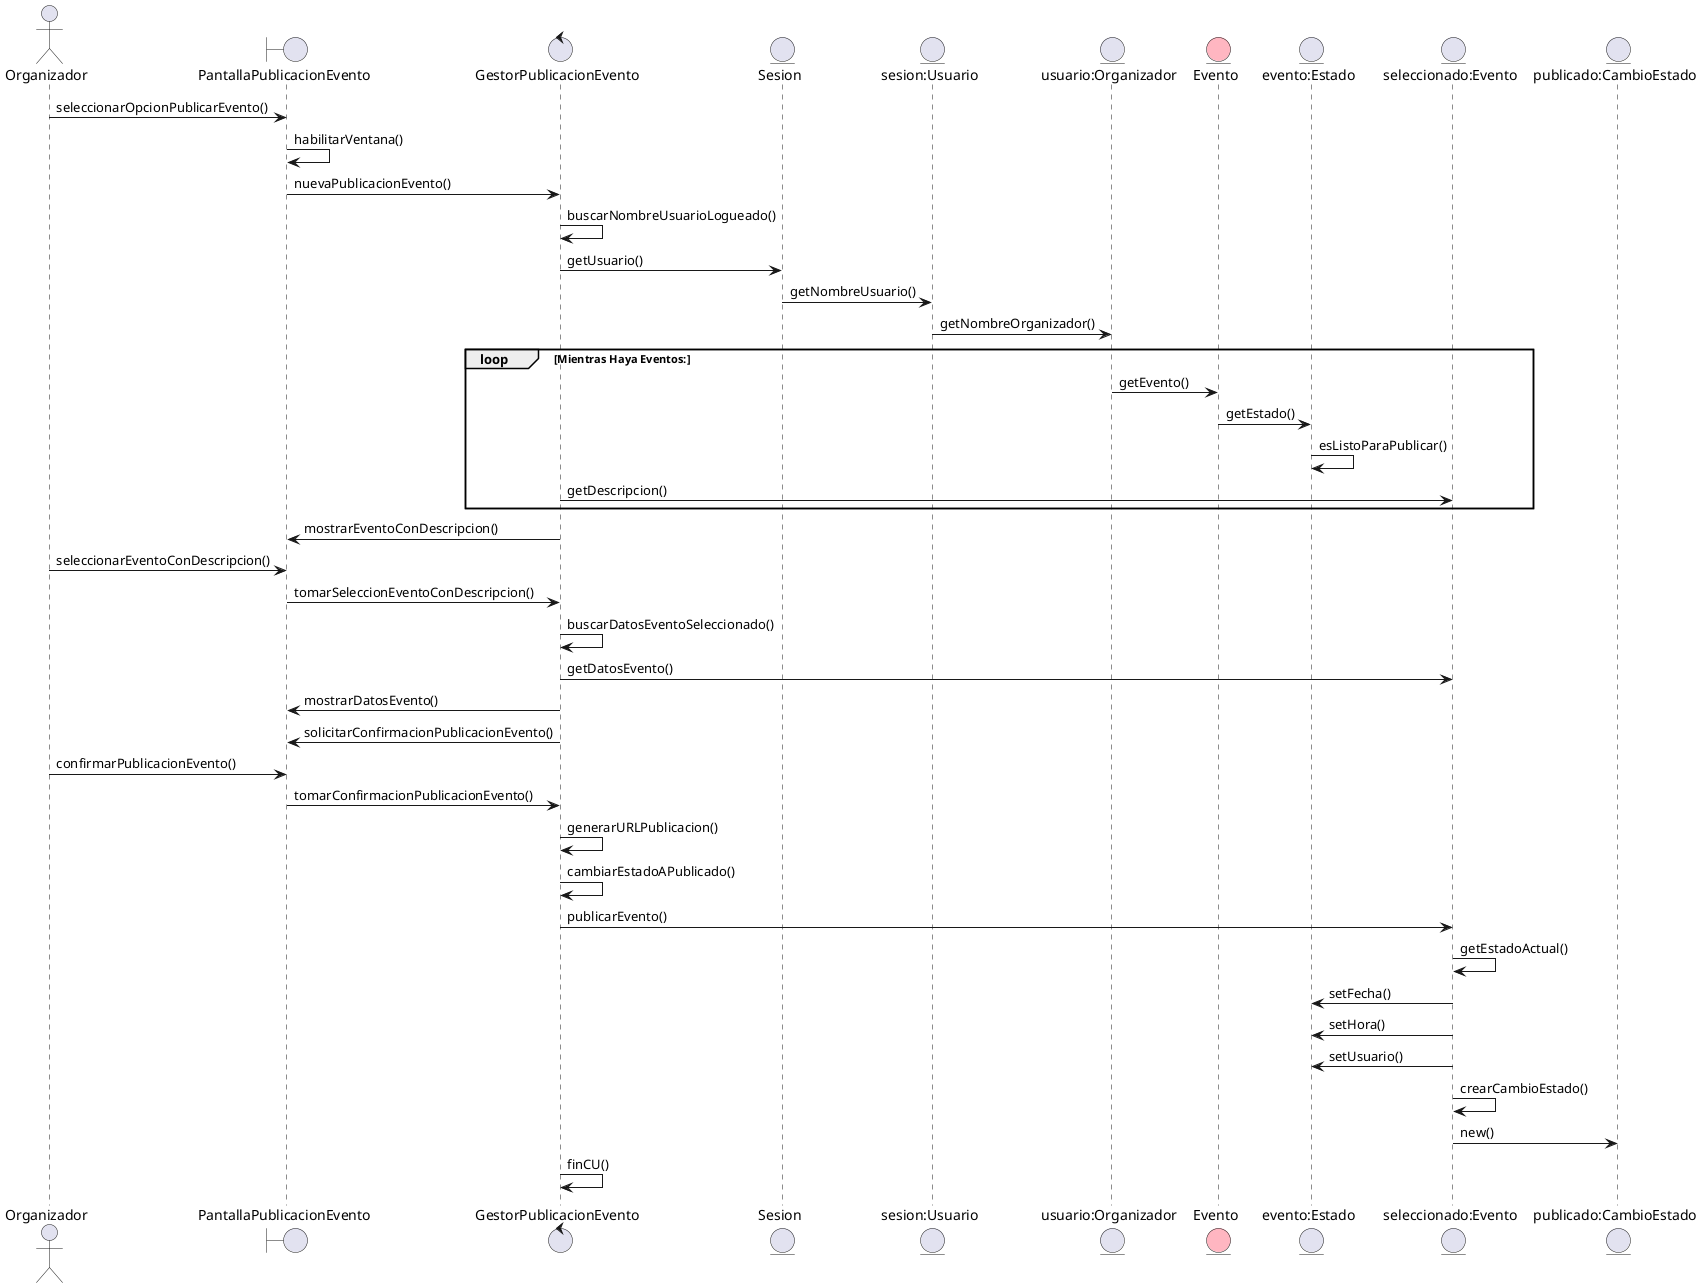 @startuml

actor Organizador
boundary PantallaPublicacionEvento
control GestorPublicacionEvento
entity Sesion
entity "sesion:Usuario" as sUsuario
entity "usuario:Organizador" as uOrganizador
entity Evento #LightPink
entity "evento:Estado" as eEstado
entity "seleccionado:Evento" as sEvento

Organizador -> PantallaPublicacionEvento: seleccionarOpcionPublicarEvento()
PantallaPublicacionEvento -> PantallaPublicacionEvento: habilitarVentana()
PantallaPublicacionEvento -> GestorPublicacionEvento: nuevaPublicacionEvento()
GestorPublicacionEvento -> GestorPublicacionEvento: buscarNombreUsuarioLogueado()

GestorPublicacionEvento -> Sesion: getUsuario()
Sesion -> sUsuario: getNombreUsuario()
sUsuario -> uOrganizador: getNombreOrganizador()

loop Mientras Haya Eventos:
uOrganizador -> Evento: getEvento()
Evento -> eEstado: getEstado()
eEstado -> eEstado: esListoParaPublicar()
GestorPublicacionEvento -> sEvento: getDescripcion()
end

GestorPublicacionEvento -> PantallaPublicacionEvento: mostrarEventoConDescripcion()
Organizador -> PantallaPublicacionEvento: seleccionarEventoConDescripcion()
PantallaPublicacionEvento -> GestorPublicacionEvento: tomarSeleccionEventoConDescripcion()


GestorPublicacionEvento -> GestorPublicacionEvento: buscarDatosEventoSeleccionado()

GestorPublicacionEvento -> sEvento: getDatosEvento()
GestorPublicacionEvento -> PantallaPublicacionEvento: mostrarDatosEvento()
GestorPublicacionEvento -> PantallaPublicacionEvento: solicitarConfirmacionPublicacionEvento()
Organizador -> PantallaPublicacionEvento: confirmarPublicacionEvento()
PantallaPublicacionEvento -> GestorPublicacionEvento: tomarConfirmacionPublicacionEvento()

GestorPublicacionEvento -> GestorPublicacionEvento: generarURLPublicacion()
GestorPublicacionEvento -> GestorPublicacionEvento: cambiarEstadoAPublicado()
GestorPublicacionEvento -> sEvento: publicarEvento()
sEvento -> sEvento: getEstadoActual()
sEvento -> eEstado: setFecha()
sEvento -> eEstado: setHora()
sEvento -> eEstado: setUsuario()
sEvento -> sEvento: crearCambioEstado()

entity "publicado:CambioEstado" as pCambioEstado

sEvento -> pCambioEstado: new()

GestorPublicacionEvento -> GestorPublicacionEvento: finCU()






@endul